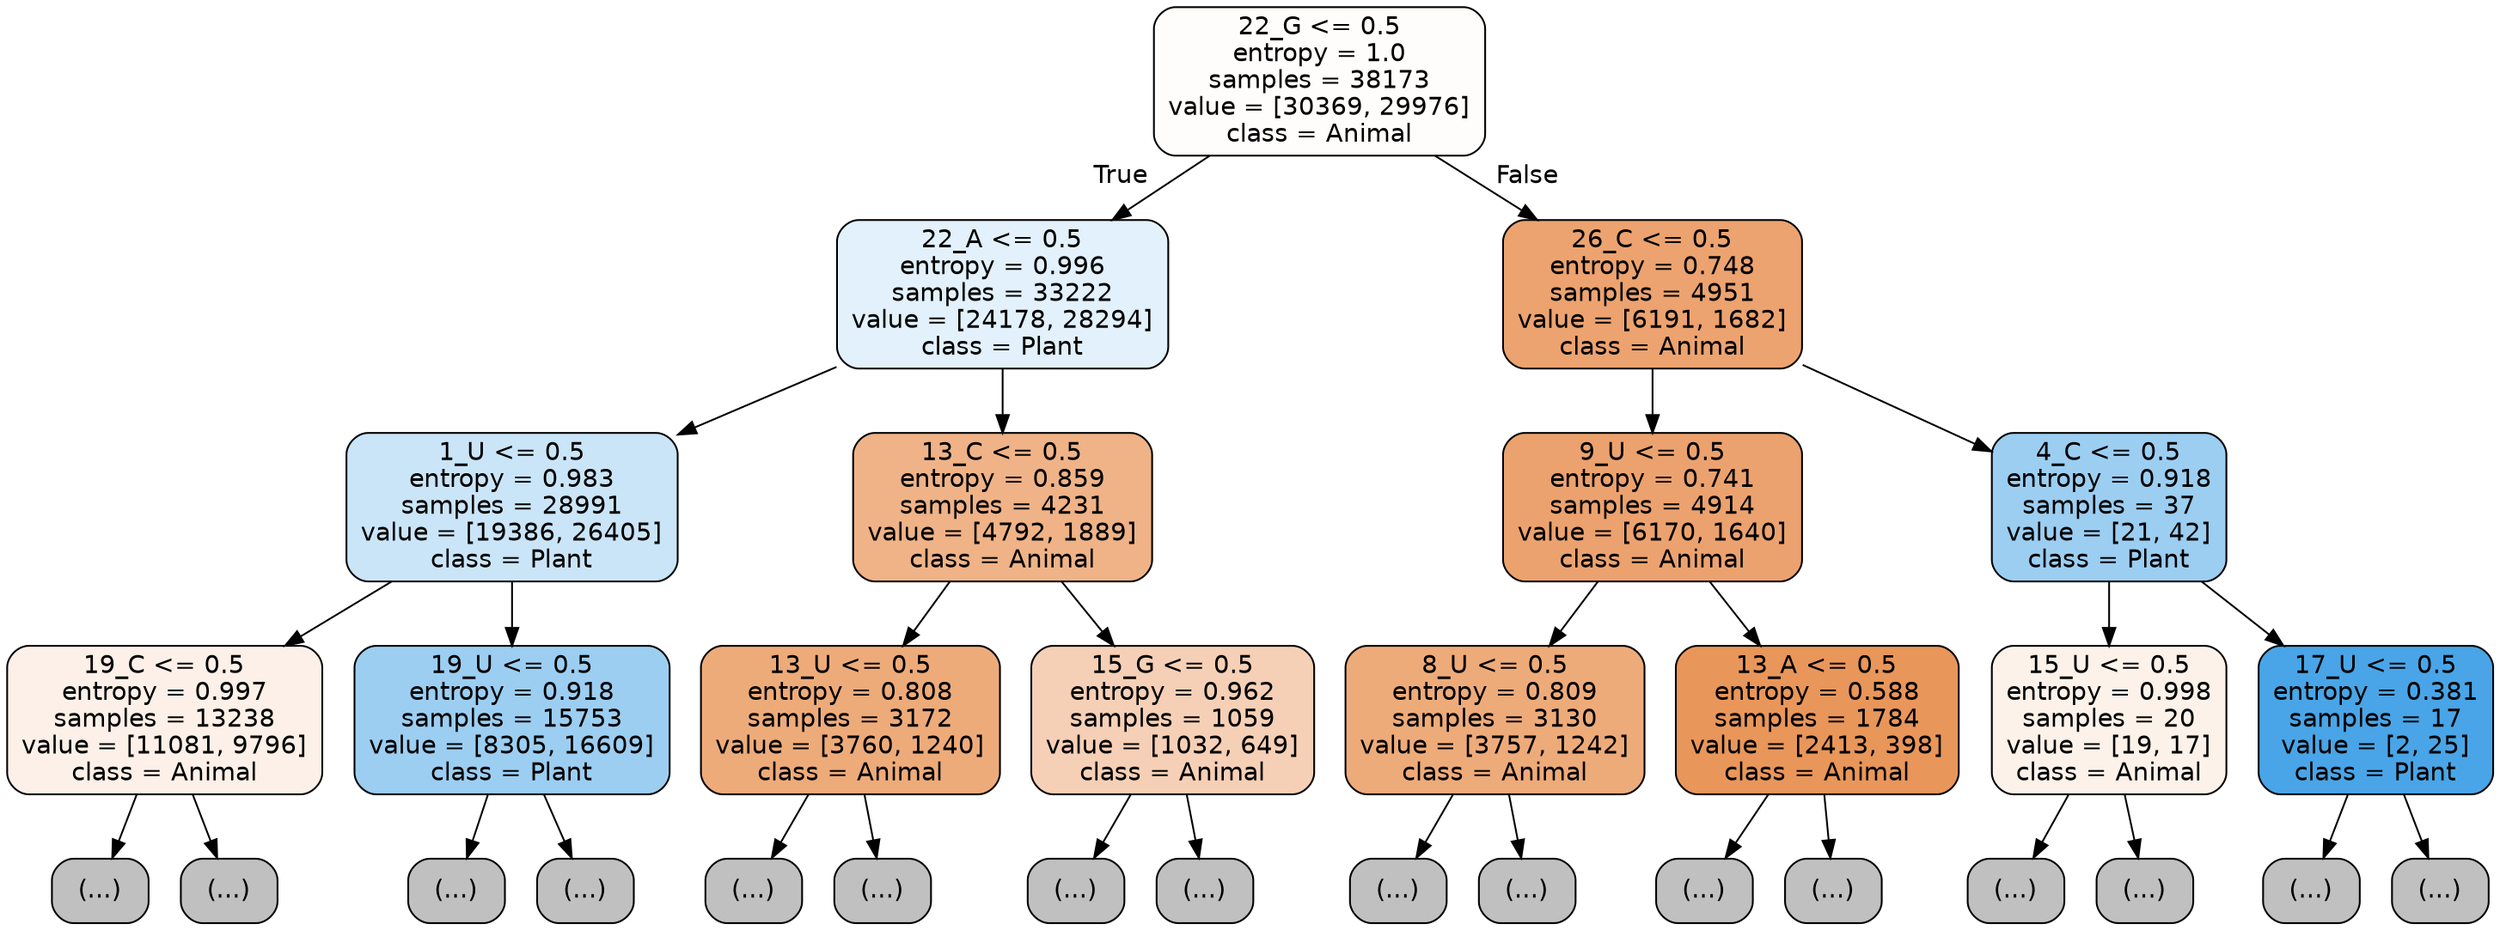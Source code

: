 digraph Tree {
node [shape=box, style="filled, rounded", color="black", fontname="helvetica"] ;
edge [fontname="helvetica"] ;
0 [label="22_G <= 0.5\nentropy = 1.0\nsamples = 38173\nvalue = [30369, 29976]\nclass = Animal", fillcolor="#fffdfc"] ;
1 [label="22_A <= 0.5\nentropy = 0.996\nsamples = 33222\nvalue = [24178, 28294]\nclass = Plant", fillcolor="#e2f1fb"] ;
0 -> 1 [labeldistance=2.5, labelangle=45, headlabel="True"] ;
2 [label="1_U <= 0.5\nentropy = 0.983\nsamples = 28991\nvalue = [19386, 26405]\nclass = Plant", fillcolor="#cae5f8"] ;
1 -> 2 ;
3 [label="19_C <= 0.5\nentropy = 0.997\nsamples = 13238\nvalue = [11081, 9796]\nclass = Animal", fillcolor="#fcf0e8"] ;
2 -> 3 ;
4 [label="(...)", fillcolor="#C0C0C0"] ;
3 -> 4 ;
5423 [label="(...)", fillcolor="#C0C0C0"] ;
3 -> 5423 ;
7226 [label="19_U <= 0.5\nentropy = 0.918\nsamples = 15753\nvalue = [8305, 16609]\nclass = Plant", fillcolor="#9ccef2"] ;
2 -> 7226 ;
7227 [label="(...)", fillcolor="#C0C0C0"] ;
7226 -> 7227 ;
11160 [label="(...)", fillcolor="#C0C0C0"] ;
7226 -> 11160 ;
12685 [label="13_C <= 0.5\nentropy = 0.859\nsamples = 4231\nvalue = [4792, 1889]\nclass = Animal", fillcolor="#efb387"] ;
1 -> 12685 ;
12686 [label="13_U <= 0.5\nentropy = 0.808\nsamples = 3172\nvalue = [3760, 1240]\nclass = Animal", fillcolor="#eeab7a"] ;
12685 -> 12686 ;
12687 [label="(...)", fillcolor="#C0C0C0"] ;
12686 -> 12687 ;
13684 [label="(...)", fillcolor="#C0C0C0"] ;
12686 -> 13684 ;
14233 [label="15_G <= 0.5\nentropy = 0.962\nsamples = 1059\nvalue = [1032, 649]\nclass = Animal", fillcolor="#f5d0b6"] ;
12685 -> 14233 ;
14234 [label="(...)", fillcolor="#C0C0C0"] ;
14233 -> 14234 ;
14579 [label="(...)", fillcolor="#C0C0C0"] ;
14233 -> 14579 ;
14684 [label="26_C <= 0.5\nentropy = 0.748\nsamples = 4951\nvalue = [6191, 1682]\nclass = Animal", fillcolor="#eca36f"] ;
0 -> 14684 [labeldistance=2.5, labelangle=-45, headlabel="False"] ;
14685 [label="9_U <= 0.5\nentropy = 0.741\nsamples = 4914\nvalue = [6170, 1640]\nclass = Animal", fillcolor="#eca26e"] ;
14684 -> 14685 ;
14686 [label="8_U <= 0.5\nentropy = 0.809\nsamples = 3130\nvalue = [3757, 1242]\nclass = Animal", fillcolor="#eeab7a"] ;
14685 -> 14686 ;
14687 [label="(...)", fillcolor="#C0C0C0"] ;
14686 -> 14687 ;
15680 [label="(...)", fillcolor="#C0C0C0"] ;
14686 -> 15680 ;
16049 [label="13_A <= 0.5\nentropy = 0.588\nsamples = 1784\nvalue = [2413, 398]\nclass = Animal", fillcolor="#e9965a"] ;
14685 -> 16049 ;
16050 [label="(...)", fillcolor="#C0C0C0"] ;
16049 -> 16050 ;
16439 [label="(...)", fillcolor="#C0C0C0"] ;
16049 -> 16439 ;
16600 [label="4_C <= 0.5\nentropy = 0.918\nsamples = 37\nvalue = [21, 42]\nclass = Plant", fillcolor="#9ccef2"] ;
14684 -> 16600 ;
16601 [label="15_U <= 0.5\nentropy = 0.998\nsamples = 20\nvalue = [19, 17]\nclass = Animal", fillcolor="#fcf2ea"] ;
16600 -> 16601 ;
16602 [label="(...)", fillcolor="#C0C0C0"] ;
16601 -> 16602 ;
16611 [label="(...)", fillcolor="#C0C0C0"] ;
16601 -> 16611 ;
16612 [label="17_U <= 0.5\nentropy = 0.381\nsamples = 17\nvalue = [2, 25]\nclass = Plant", fillcolor="#49a5e7"] ;
16600 -> 16612 ;
16613 [label="(...)", fillcolor="#C0C0C0"] ;
16612 -> 16613 ;
16620 [label="(...)", fillcolor="#C0C0C0"] ;
16612 -> 16620 ;
}